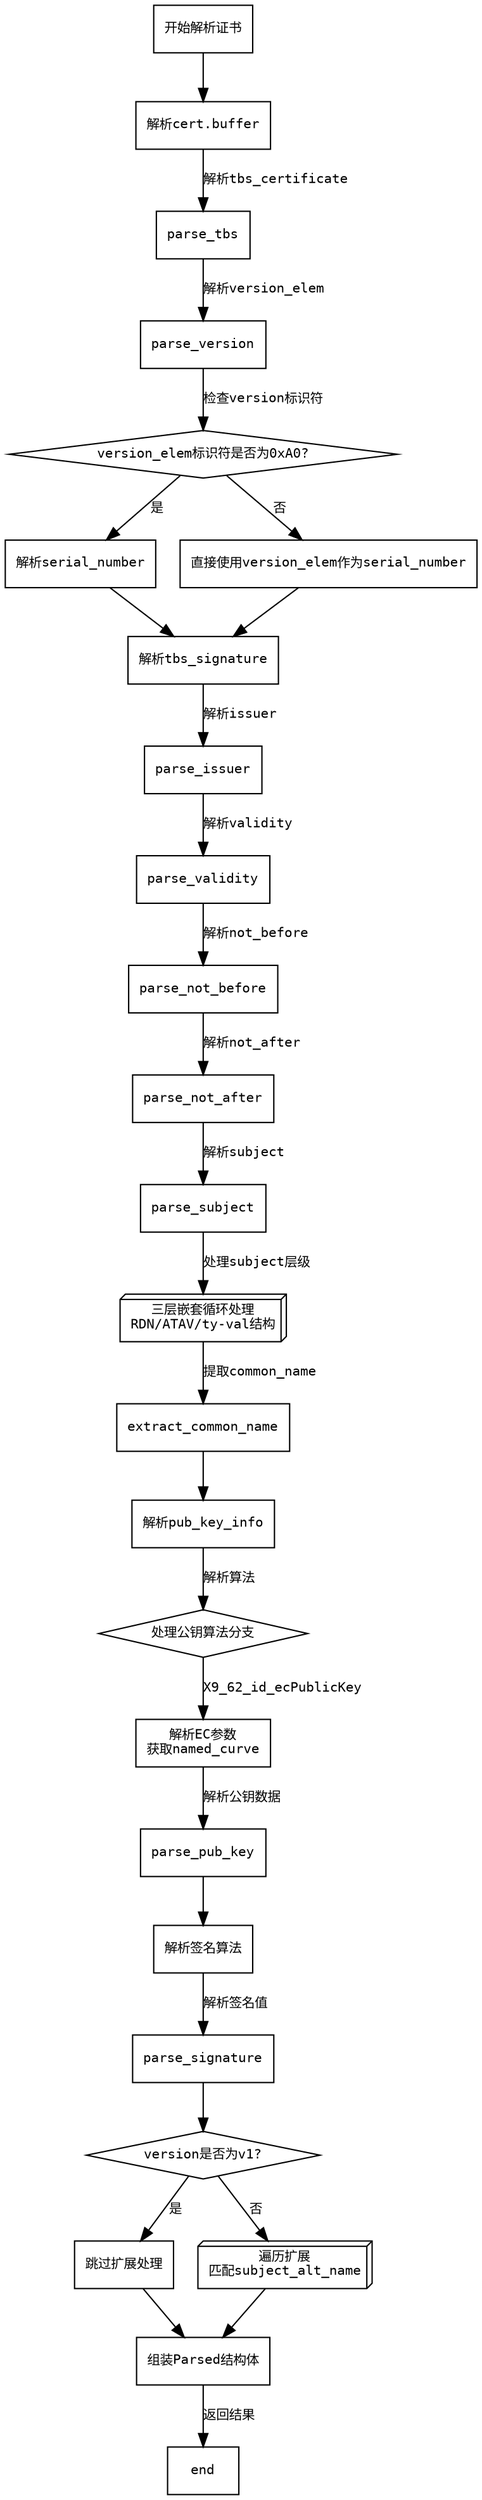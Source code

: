 
digraph parse_flow {
    node [shape=rectangle, fontname="Courier", fontsize=10];
    edge [fontname="Courier", fontsize=10];

    start [label="开始解析证书"];
    parse_cert [label="解析cert.buffer"];
    parse_cert -> parse_tbs [label="解析tbs_certificate"];
    parse_tbs -> parse_version [label="解析version_elem"];
    parse_version -> check_version_tag [label="检查version标识符"];

    check_version_tag [shape=diamond, label="version_elem标识符是否为0xA0?"];
    check_version_tag -> parse_serial_number [label="是"];
    check_version_tag -> use_version_elem [label="否"];

    parse_serial_number [label="解析serial_number"];
    use_version_elem [label="直接使用version_elem作为serial_number"];
    parse_serial_number -> parse_tbs_signature;
    use_version_elem -> parse_tbs_signature;

    parse_tbs_signature [label="解析tbs_signature"];
    parse_tbs_signature -> parse_issuer [label="解析issuer"];
    parse_issuer -> parse_validity [label="解析validity"];
    
    parse_validity -> parse_not_before [label="解析not_before"];
    parse_not_before -> parse_not_after [label="解析not_after"];
    parse_not_after -> parse_subject [label="解析subject"];

    parse_subject -> process_subject [label="处理subject层级"];
    process_subject [shape=box3d, label="三层嵌套循环处理\nRDN/ATAV/ty-val结构"];
    process_subject -> extract_common_name [label="提取common_name"];

    parse_pub_key_info [label="解析pub_key_info"];
    extract_common_name -> parse_pub_key_info;
    parse_pub_key_info -> parse_pub_key_algo [label="解析算法"];
    
    parse_pub_key_algo [shape=diamond, label="处理公钥算法分支"];
    parse_pub_key_algo -> parse_ec_params [label="X9_62_id_ecPublicKey"];
    parse_ec_params [label="解析EC参数\n获取named_curve"];
    parse_ec_params -> parse_pub_key [label="解析公钥数据"];
    
    parse_sig_algo [label="解析签名算法"];
    parse_pub_key -> parse_sig_algo;
    parse_sig_algo -> parse_signature [label="解析签名值"];

    check_extensions [shape=diamond, label="version是否为v1?"];
    parse_signature -> check_extensions;
    check_extensions -> skip_extensions [label="是"];
    check_extensions -> process_extensions [label="否"];
    
    process_extensions [shape=box3d, label="遍历扩展\n匹配subject_alt_name"];
    process_extensions -> collect_results;

    skip_extensions [label="跳过扩展处理"];
    skip_extensions -> collect_results;

    collect_results [label="组装Parsed结构体"];
    collect_results -> end [label="返回结果"];

    start -> parse_cert;
}
